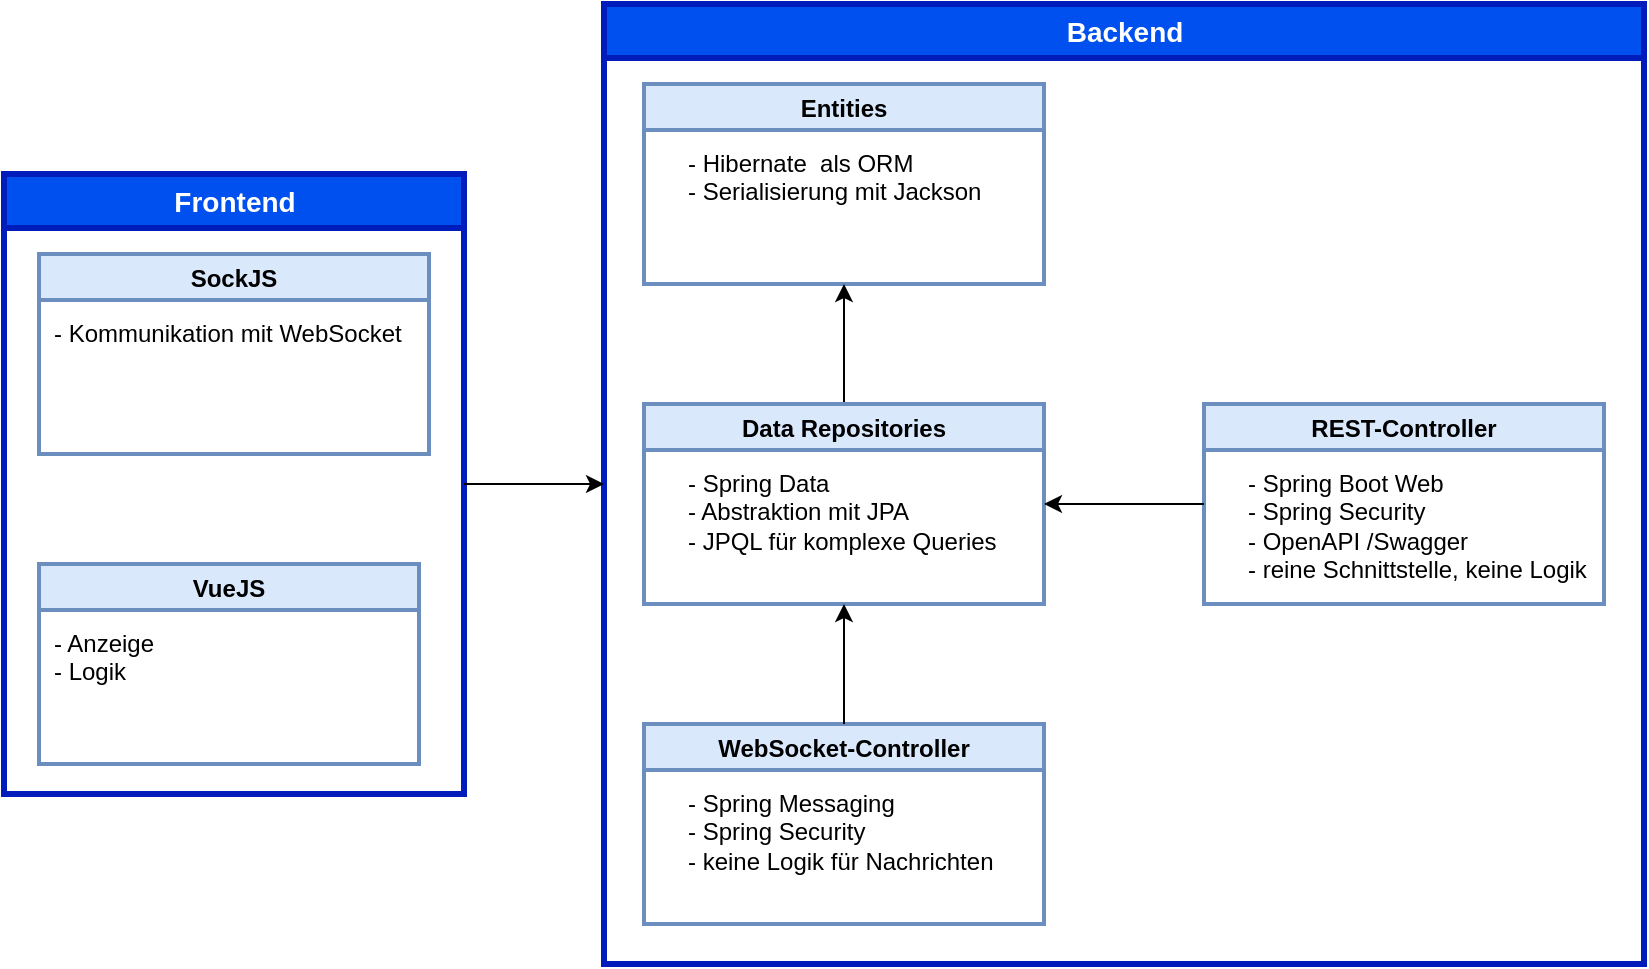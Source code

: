 <mxfile version="12.1.3" pages="1"><diagram id="jtsfI8Nx466qqU9YgUlM" name="Page-1"><mxGraphModel dx="2048" dy="961" grid="1" gridSize="10" guides="1" tooltips="1" connect="1" arrows="1" fold="1" page="1" pageScale="1" pageWidth="850" pageHeight="1100" math="0" shadow="0"><root><mxCell id="0"/><mxCell id="1" parent="0"/><mxCell id="w2cdL5LGQ4ijwiVFPXmo-3" value="Entities" style="swimlane;fillColor=#dae8fc;strokeColor=#6c8ebf;strokeWidth=2;" vertex="1" parent="1"><mxGeometry x="340" y="50" width="200" height="100" as="geometry"/></mxCell><mxCell id="w2cdL5LGQ4ijwiVFPXmo-5" value="- Hibernate&amp;nbsp; als ORM&lt;br&gt;- Serialisierung mit Jackson" style="text;html=1;resizable=0;points=[];autosize=1;align=left;verticalAlign=top;spacingTop=-4;" vertex="1" parent="w2cdL5LGQ4ijwiVFPXmo-3"><mxGeometry x="20" y="30" width="160" height="30" as="geometry"/></mxCell><mxCell id="w2cdL5LGQ4ijwiVFPXmo-29" style="edgeStyle=orthogonalEdgeStyle;rounded=0;orthogonalLoop=1;jettySize=auto;html=1;exitX=0.5;exitY=0;exitDx=0;exitDy=0;entryX=0.5;entryY=1;entryDx=0;entryDy=0;fontSize=14;" edge="1" parent="1" source="w2cdL5LGQ4ijwiVFPXmo-6" target="w2cdL5LGQ4ijwiVFPXmo-3"><mxGeometry relative="1" as="geometry"/></mxCell><mxCell id="w2cdL5LGQ4ijwiVFPXmo-6" value="Data Repositories" style="swimlane;fillColor=#dae8fc;strokeColor=#6c8ebf;strokeWidth=2;" vertex="1" parent="1"><mxGeometry x="340" y="210" width="200" height="100" as="geometry"/></mxCell><mxCell id="w2cdL5LGQ4ijwiVFPXmo-9" value="- Spring Data&lt;br&gt;- Abstraktion mit JPA&lt;br&gt;- JPQL für komplexe Queries" style="text;html=1;resizable=0;points=[];autosize=1;align=left;verticalAlign=top;spacingTop=-4;" vertex="1" parent="w2cdL5LGQ4ijwiVFPXmo-6"><mxGeometry x="20" y="30" width="170" height="40" as="geometry"/></mxCell><mxCell id="w2cdL5LGQ4ijwiVFPXmo-10" value="REST-Controller" style="swimlane;fillColor=#dae8fc;strokeColor=#6c8ebf;strokeWidth=2;" vertex="1" parent="1"><mxGeometry x="620" y="210" width="200" height="100" as="geometry"/></mxCell><mxCell id="w2cdL5LGQ4ijwiVFPXmo-11" value="- Spring Boot Web&lt;br&gt;- Spring Security&lt;br&gt;- OpenAPI /Swagger&lt;br&gt;- reine Schnittstelle, keine Logik" style="text;html=1;resizable=0;points=[];autosize=1;align=left;verticalAlign=top;spacingTop=-4;" vertex="1" parent="w2cdL5LGQ4ijwiVFPXmo-10"><mxGeometry x="20" y="30" width="180" height="60" as="geometry"/></mxCell><mxCell id="w2cdL5LGQ4ijwiVFPXmo-12" value="WebSocket-Controller" style="swimlane;fillColor=#dae8fc;strokeColor=#6c8ebf;strokeWidth=2;" vertex="1" parent="1"><mxGeometry x="340" y="370" width="200" height="100" as="geometry"/></mxCell><mxCell id="w2cdL5LGQ4ijwiVFPXmo-13" value="- Spring Messaging&lt;br&gt;- Spring Security&lt;br&gt;- keine Logik für Nachrichten" style="text;html=1;resizable=0;points=[];autosize=1;align=left;verticalAlign=top;spacingTop=-4;" vertex="1" parent="w2cdL5LGQ4ijwiVFPXmo-12"><mxGeometry x="20" y="30" width="170" height="40" as="geometry"/></mxCell><mxCell id="w2cdL5LGQ4ijwiVFPXmo-15" value="" style="endArrow=classic;html=1;entryX=0.5;entryY=1;entryDx=0;entryDy=0;" edge="1" parent="1" target="w2cdL5LGQ4ijwiVFPXmo-6"><mxGeometry width="50" height="50" relative="1" as="geometry"><mxPoint x="440" y="370" as="sourcePoint"/><mxPoint x="470" y="350" as="targetPoint"/></mxGeometry></mxCell><mxCell id="w2cdL5LGQ4ijwiVFPXmo-16" value="" style="endArrow=classic;html=1;exitX=0;exitY=0.5;exitDx=0;exitDy=0;entryX=1;entryY=0.5;entryDx=0;entryDy=0;" edge="1" parent="1" source="w2cdL5LGQ4ijwiVFPXmo-10" target="w2cdL5LGQ4ijwiVFPXmo-6"><mxGeometry width="50" height="50" relative="1" as="geometry"><mxPoint x="630" y="400" as="sourcePoint"/><mxPoint x="680" y="350" as="targetPoint"/></mxGeometry></mxCell><mxCell id="w2cdL5LGQ4ijwiVFPXmo-18" value="Backend" style="swimlane;html=1;startSize=27;horizontal=1;containerType=tree;strokeWidth=3;fillColor=#0050ef;strokeColor=#001DBC;fontColor=#ffffff;fontSize=14;" vertex="1" parent="1"><mxGeometry x="320" y="10" width="520" height="480" as="geometry"/></mxCell><mxCell id="w2cdL5LGQ4ijwiVFPXmo-20" value="Frontend" style="swimlane;html=1;startSize=27;horizontal=1;containerType=tree;strokeWidth=3;fillColor=#0050ef;strokeColor=#001DBC;fontColor=#ffffff;fontSize=14;" vertex="1" parent="1"><mxGeometry x="20" y="95" width="230" height="310" as="geometry"/></mxCell><mxCell id="w2cdL5LGQ4ijwiVFPXmo-22" value="SockJS" style="swimlane;fillColor=#dae8fc;strokeColor=#6c8ebf;strokeWidth=2;" vertex="1" parent="w2cdL5LGQ4ijwiVFPXmo-20"><mxGeometry x="17.5" y="40" width="195" height="100" as="geometry"/></mxCell><mxCell id="w2cdL5LGQ4ijwiVFPXmo-23" value="- Kommunikation mit WebSocket" style="text;html=1;resizable=0;points=[];autosize=1;align=left;verticalAlign=top;spacingTop=-4;" vertex="1" parent="w2cdL5LGQ4ijwiVFPXmo-22"><mxGeometry x="5" y="30" width="190" height="20" as="geometry"/></mxCell><mxCell id="w2cdL5LGQ4ijwiVFPXmo-24" value="VueJS" style="swimlane;fillColor=#dae8fc;strokeColor=#6c8ebf;strokeWidth=2;" vertex="1" parent="w2cdL5LGQ4ijwiVFPXmo-20"><mxGeometry x="17.5" y="195" width="190" height="100" as="geometry"/></mxCell><mxCell id="w2cdL5LGQ4ijwiVFPXmo-25" value="- Anzeige&lt;br&gt;- Logik" style="text;html=1;resizable=0;points=[];autosize=1;align=left;verticalAlign=top;spacingTop=-4;" vertex="1" parent="w2cdL5LGQ4ijwiVFPXmo-24"><mxGeometry x="5" y="30" width="70" height="30" as="geometry"/></mxCell><mxCell id="w2cdL5LGQ4ijwiVFPXmo-21" value="" style="endArrow=classic;html=1;fontSize=14;entryX=0;entryY=0.5;entryDx=0;entryDy=0;exitX=1;exitY=0.5;exitDx=0;exitDy=0;" edge="1" parent="1" source="w2cdL5LGQ4ijwiVFPXmo-20" target="w2cdL5LGQ4ijwiVFPXmo-18"><mxGeometry width="50" height="50" relative="1" as="geometry"><mxPoint x="240" y="290" as="sourcePoint"/><mxPoint x="290" y="240" as="targetPoint"/></mxGeometry></mxCell></root></mxGraphModel></diagram></mxfile>